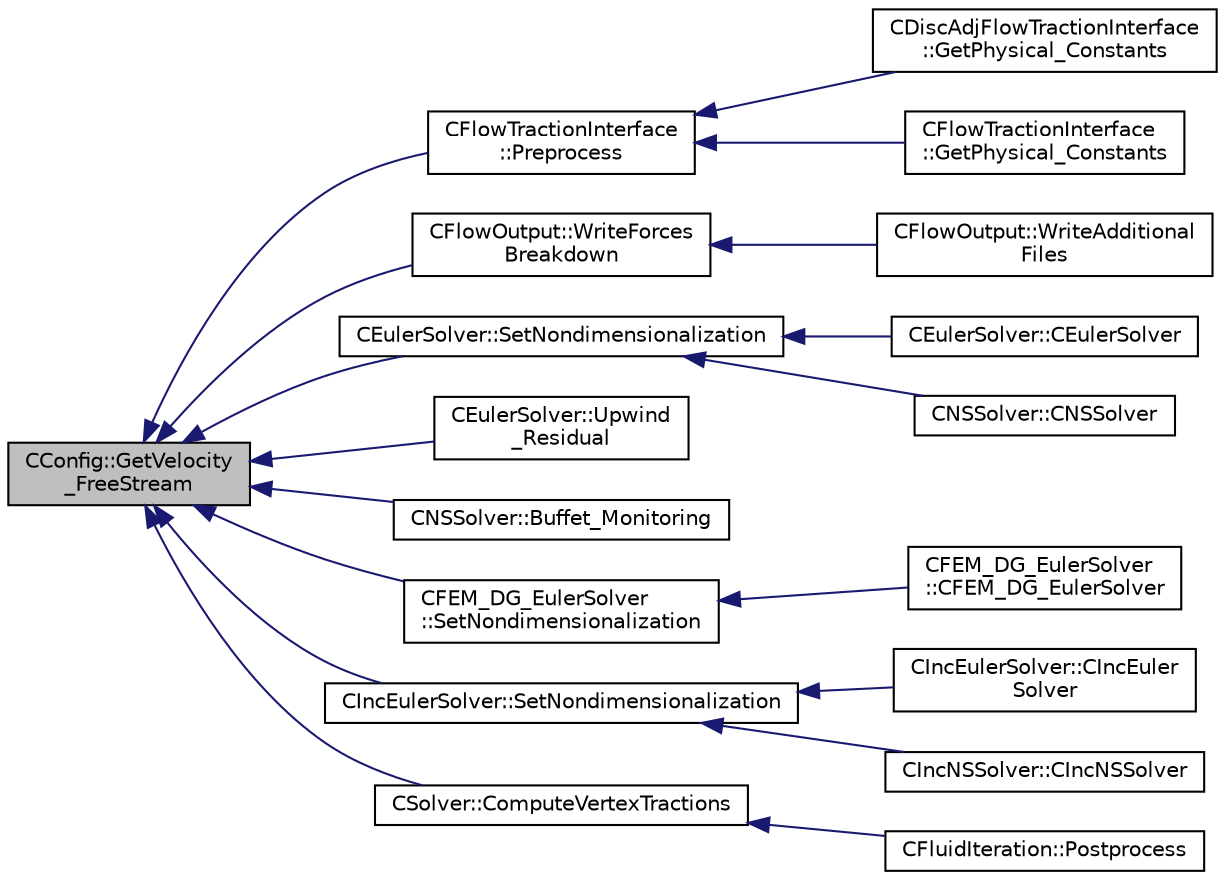 digraph "CConfig::GetVelocity_FreeStream"
{
  edge [fontname="Helvetica",fontsize="10",labelfontname="Helvetica",labelfontsize="10"];
  node [fontname="Helvetica",fontsize="10",shape=record];
  rankdir="LR";
  Node13295 [label="CConfig::GetVelocity\l_FreeStream",height=0.2,width=0.4,color="black", fillcolor="grey75", style="filled", fontcolor="black"];
  Node13295 -> Node13296 [dir="back",color="midnightblue",fontsize="10",style="solid",fontname="Helvetica"];
  Node13296 [label="CFlowTractionInterface\l::Preprocess",height=0.2,width=0.4,color="black", fillcolor="white", style="filled",URL="$class_c_flow_traction_interface.html#af1b576a5e77dd789b1f8b6aa94589780",tooltip="Sets the dimensional factor for pressure and the consistent_interpolation flag. "];
  Node13296 -> Node13297 [dir="back",color="midnightblue",fontsize="10",style="solid",fontname="Helvetica"];
  Node13297 [label="CDiscAdjFlowTractionInterface\l::GetPhysical_Constants",height=0.2,width=0.4,color="black", fillcolor="white", style="filled",URL="$class_c_disc_adj_flow_traction_interface.html#af3df1bbf00abef82bca109f4ec53316a",tooltip="Retrieve some constants needed for the calculations. "];
  Node13296 -> Node13298 [dir="back",color="midnightblue",fontsize="10",style="solid",fontname="Helvetica"];
  Node13298 [label="CFlowTractionInterface\l::GetPhysical_Constants",height=0.2,width=0.4,color="black", fillcolor="white", style="filled",URL="$class_c_flow_traction_interface.html#aafa127e881db06c11da0b57dd5acca43",tooltip="Retrieve some constants needed for the calculations. "];
  Node13295 -> Node13299 [dir="back",color="midnightblue",fontsize="10",style="solid",fontname="Helvetica"];
  Node13299 [label="CFlowOutput::WriteForces\lBreakdown",height=0.2,width=0.4,color="black", fillcolor="white", style="filled",URL="$class_c_flow_output.html#afacedef2006aa6fcf8c9a312b5f4430c",tooltip="Write the forces breakdown file. "];
  Node13299 -> Node13300 [dir="back",color="midnightblue",fontsize="10",style="solid",fontname="Helvetica"];
  Node13300 [label="CFlowOutput::WriteAdditional\lFiles",height=0.2,width=0.4,color="black", fillcolor="white", style="filled",URL="$class_c_flow_output.html#aaac3fb7b2575967b157c306065ab1ea8",tooltip="Write any additional files defined for the current solver. "];
  Node13295 -> Node13301 [dir="back",color="midnightblue",fontsize="10",style="solid",fontname="Helvetica"];
  Node13301 [label="CEulerSolver::SetNondimensionalization",height=0.2,width=0.4,color="black", fillcolor="white", style="filled",URL="$class_c_euler_solver.html#a1c633d6e77fefb2e76308e2ba0af0c2c",tooltip="Set the solver nondimensionalization. "];
  Node13301 -> Node13302 [dir="back",color="midnightblue",fontsize="10",style="solid",fontname="Helvetica"];
  Node13302 [label="CEulerSolver::CEulerSolver",height=0.2,width=0.4,color="black", fillcolor="white", style="filled",URL="$class_c_euler_solver.html#ae1e74218b4e943111b100d7ddcbd4db9"];
  Node13301 -> Node13303 [dir="back",color="midnightblue",fontsize="10",style="solid",fontname="Helvetica"];
  Node13303 [label="CNSSolver::CNSSolver",height=0.2,width=0.4,color="black", fillcolor="white", style="filled",URL="$class_c_n_s_solver.html#a2a8ad49c42b4546696e631cf44b7788b"];
  Node13295 -> Node13304 [dir="back",color="midnightblue",fontsize="10",style="solid",fontname="Helvetica"];
  Node13304 [label="CEulerSolver::Upwind\l_Residual",height=0.2,width=0.4,color="black", fillcolor="white", style="filled",URL="$class_c_euler_solver.html#a9cb1da16bea732300854a351ebca2ed3",tooltip="Compute the spatial integration using a upwind scheme. "];
  Node13295 -> Node13305 [dir="back",color="midnightblue",fontsize="10",style="solid",fontname="Helvetica"];
  Node13305 [label="CNSSolver::Buffet_Monitoring",height=0.2,width=0.4,color="black", fillcolor="white", style="filled",URL="$class_c_n_s_solver.html#a789efbffb69b39e59b122a0c068cb11a",tooltip="Compute the buffet sensor. "];
  Node13295 -> Node13306 [dir="back",color="midnightblue",fontsize="10",style="solid",fontname="Helvetica"];
  Node13306 [label="CFEM_DG_EulerSolver\l::SetNondimensionalization",height=0.2,width=0.4,color="black", fillcolor="white", style="filled",URL="$class_c_f_e_m___d_g___euler_solver.html#a31316dc2fe564329d9bb372961b10a3a",tooltip="Set the fluid solver nondimensionalization. "];
  Node13306 -> Node13307 [dir="back",color="midnightblue",fontsize="10",style="solid",fontname="Helvetica"];
  Node13307 [label="CFEM_DG_EulerSolver\l::CFEM_DG_EulerSolver",height=0.2,width=0.4,color="black", fillcolor="white", style="filled",URL="$class_c_f_e_m___d_g___euler_solver.html#a70d30ef9e7cd7620d54ec73f4b1ed28c"];
  Node13295 -> Node13308 [dir="back",color="midnightblue",fontsize="10",style="solid",fontname="Helvetica"];
  Node13308 [label="CIncEulerSolver::SetNondimensionalization",height=0.2,width=0.4,color="black", fillcolor="white", style="filled",URL="$class_c_inc_euler_solver.html#a2cffaa24417cb3803d36d38b3874d6d0",tooltip="Set the solver nondimensionalization. "];
  Node13308 -> Node13309 [dir="back",color="midnightblue",fontsize="10",style="solid",fontname="Helvetica"];
  Node13309 [label="CIncEulerSolver::CIncEuler\lSolver",height=0.2,width=0.4,color="black", fillcolor="white", style="filled",URL="$class_c_inc_euler_solver.html#a91f644b8f9a00215bac5bcd31dfc06d8"];
  Node13308 -> Node13310 [dir="back",color="midnightblue",fontsize="10",style="solid",fontname="Helvetica"];
  Node13310 [label="CIncNSSolver::CIncNSSolver",height=0.2,width=0.4,color="black", fillcolor="white", style="filled",URL="$class_c_inc_n_s_solver.html#a82152ac7e91fb1c5c073d98a1f08e2aa"];
  Node13295 -> Node13311 [dir="back",color="midnightblue",fontsize="10",style="solid",fontname="Helvetica"];
  Node13311 [label="CSolver::ComputeVertexTractions",height=0.2,width=0.4,color="black", fillcolor="white", style="filled",URL="$class_c_solver.html#a062ffe8448e7cb0286cf3265d426ebe9",tooltip="Compute the tractions at the vertices. "];
  Node13311 -> Node13312 [dir="back",color="midnightblue",fontsize="10",style="solid",fontname="Helvetica"];
  Node13312 [label="CFluidIteration::Postprocess",height=0.2,width=0.4,color="black", fillcolor="white", style="filled",URL="$class_c_fluid_iteration.html#ab7c73b7bf5585c8d6878366f7825a6f6",tooltip="Postprocesses the fluid system before heading to another physics system or the next iteration..."];
}
